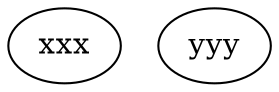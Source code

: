  digraph{
    xxx [
        label = xxx
        pos = "0,0!"
    ]

    yyy [
        label = yyy
        pos = "10,10!"
    ]
 }
 
//  dot -Kfdp -n -Tpng -o 5.png 5.dot